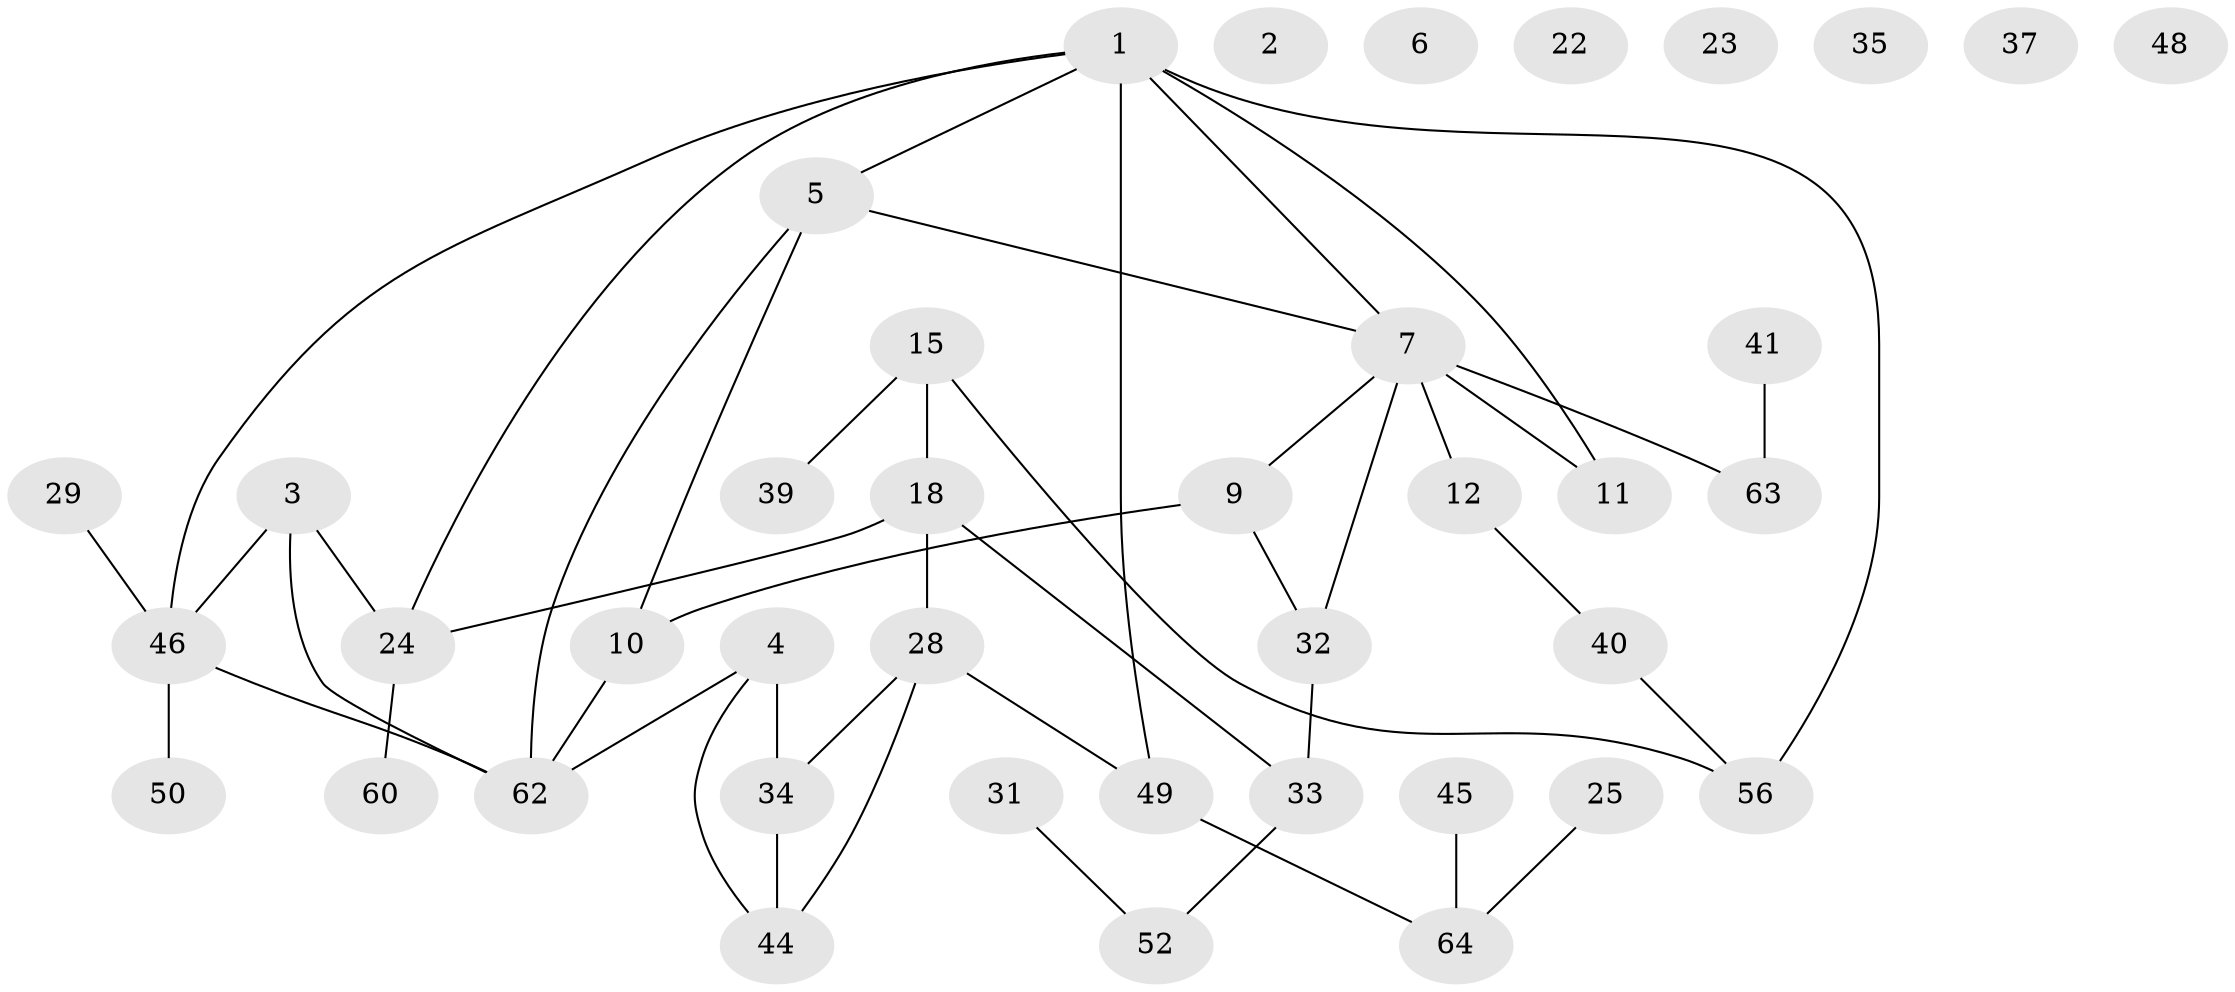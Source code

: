 // original degree distribution, {3: 0.2537313432835821, 0: 0.08955223880597014, 2: 0.2835820895522388, 1: 0.208955223880597, 4: 0.1044776119402985, 5: 0.029850746268656716, 7: 0.014925373134328358, 6: 0.014925373134328358}
// Generated by graph-tools (version 1.1) at 2025/16/03/04/25 18:16:30]
// undirected, 40 vertices, 47 edges
graph export_dot {
graph [start="1"]
  node [color=gray90,style=filled];
  1 [super="+20+55+59"];
  2;
  3 [super="+8+26"];
  4 [super="+16"];
  5 [super="+14+17+27"];
  6;
  7 [super="+42+54+58"];
  9 [super="+47+57"];
  10 [super="+67"];
  11 [super="+19"];
  12 [super="+13"];
  15 [super="+21+36"];
  18 [super="+30+38"];
  22 [super="+66"];
  23;
  24 [super="+43+51+53"];
  25 [super="+65"];
  28 [super="+61"];
  29;
  31;
  32;
  33;
  34;
  35;
  37;
  39;
  40;
  41;
  44;
  45;
  46;
  48;
  49;
  50;
  52;
  56;
  60;
  62;
  63;
  64;
  1 -- 49;
  1 -- 5;
  1 -- 56;
  1 -- 46;
  1 -- 7;
  1 -- 11;
  1 -- 24;
  3 -- 62;
  3 -- 24;
  3 -- 46;
  4 -- 62;
  4 -- 34;
  4 -- 44;
  5 -- 7;
  5 -- 62;
  5 -- 10;
  7 -- 32;
  7 -- 63;
  7 -- 11 [weight=2];
  7 -- 9;
  7 -- 12;
  9 -- 32;
  9 -- 10 [weight=2];
  10 -- 62;
  12 -- 40;
  15 -- 56;
  15 -- 39;
  15 -- 18;
  18 -- 28;
  18 -- 33;
  18 -- 24;
  24 -- 60;
  25 -- 64;
  28 -- 49;
  28 -- 34;
  28 -- 44;
  29 -- 46;
  31 -- 52;
  32 -- 33;
  33 -- 52;
  34 -- 44;
  40 -- 56;
  41 -- 63;
  45 -- 64;
  46 -- 50;
  46 -- 62;
  49 -- 64;
}
